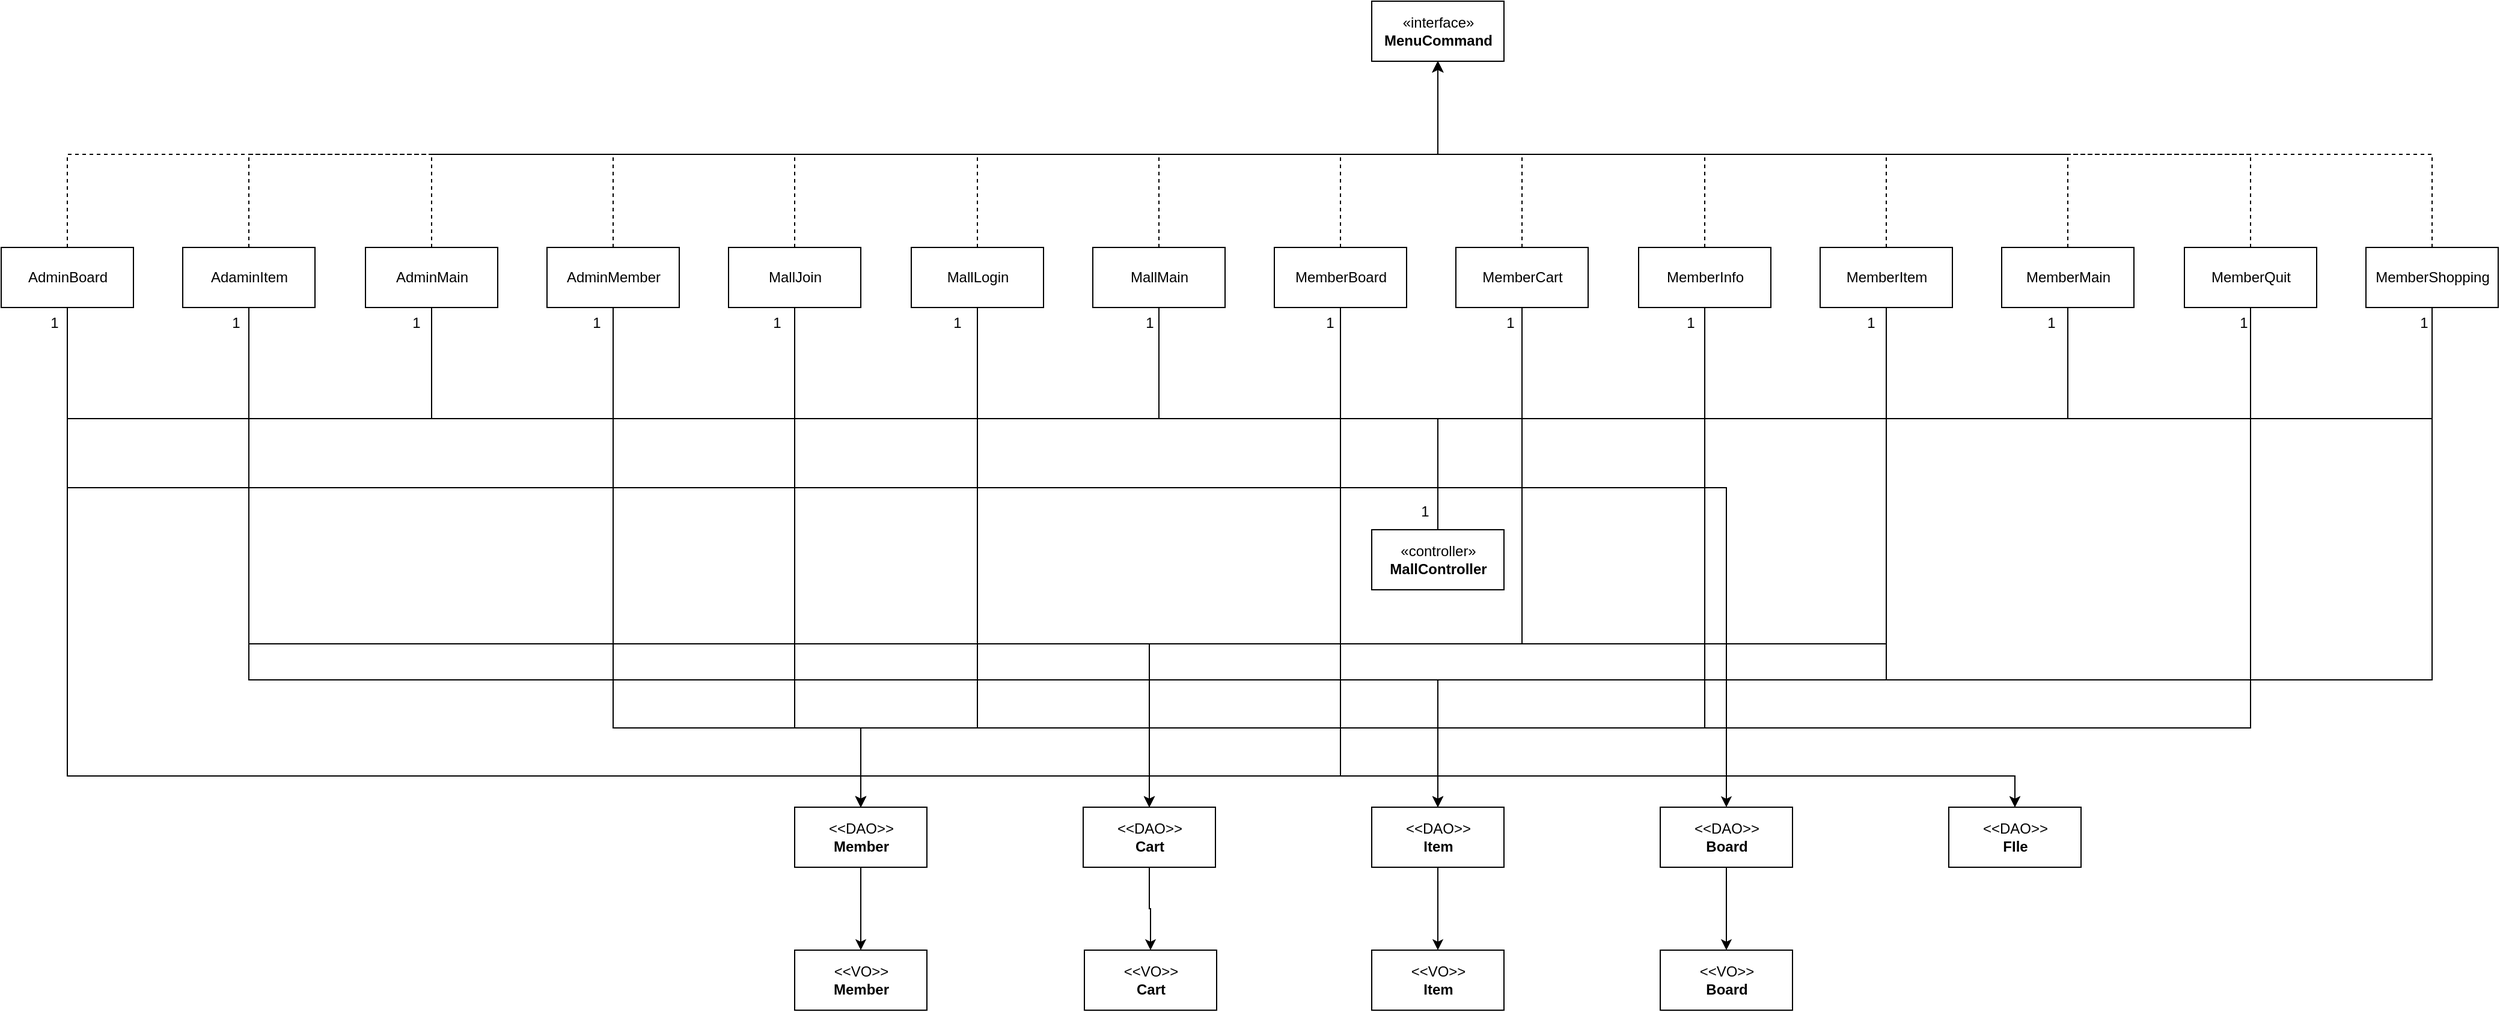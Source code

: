 <mxfile version="20.8.13" type="device"><diagram id="C5RBs43oDa-KdzZeNtuy" name="Page-1"><mxGraphModel dx="1247" dy="797" grid="1" gridSize="10" guides="1" tooltips="1" connect="1" arrows="1" fold="1" page="1" pageScale="1" pageWidth="827" pageHeight="1169" math="0" shadow="0"><root><mxCell id="WIyWlLk6GJQsqaUBKTNV-0"/><mxCell id="WIyWlLk6GJQsqaUBKTNV-1" parent="WIyWlLk6GJQsqaUBKTNV-0"/><mxCell id="x0KFIXm1l7Kb10hC2Vwd-1" value="«interface»&lt;br&gt;&lt;b&gt;MenuCommand&lt;br&gt;&lt;/b&gt;" style="html=1;movable=1;resizable=1;rotatable=1;deletable=1;editable=1;connectable=1;" parent="WIyWlLk6GJQsqaUBKTNV-1" vertex="1"><mxGeometry x="1170" y="95" width="110" height="50" as="geometry"/></mxCell><mxCell id="x0KFIXm1l7Kb10hC2Vwd-58" style="edgeStyle=orthogonalEdgeStyle;rounded=0;orthogonalLoop=1;jettySize=auto;html=1;exitX=0.5;exitY=0;exitDx=0;exitDy=0;entryX=0.5;entryY=1;entryDx=0;entryDy=0;dashed=1;" parent="WIyWlLk6GJQsqaUBKTNV-1" source="x0KFIXm1l7Kb10hC2Vwd-2" target="x0KFIXm1l7Kb10hC2Vwd-1" edge="1"><mxGeometry relative="1" as="geometry"/></mxCell><mxCell id="x0KFIXm1l7Kb10hC2Vwd-102" style="edgeStyle=orthogonalEdgeStyle;rounded=0;orthogonalLoop=1;jettySize=auto;html=1;exitX=0.5;exitY=1;exitDx=0;exitDy=0;" parent="WIyWlLk6GJQsqaUBKTNV-1" source="x0KFIXm1l7Kb10hC2Vwd-2" target="x0KFIXm1l7Kb10hC2Vwd-44" edge="1"><mxGeometry relative="1" as="geometry"><Array as="points"><mxPoint x="236" y="630"/><mxPoint x="985" y="630"/></Array></mxGeometry></mxCell><mxCell id="x0KFIXm1l7Kb10hC2Vwd-103" style="edgeStyle=orthogonalEdgeStyle;rounded=0;orthogonalLoop=1;jettySize=auto;html=1;exitX=0.5;exitY=1;exitDx=0;exitDy=0;" parent="WIyWlLk6GJQsqaUBKTNV-1" source="x0KFIXm1l7Kb10hC2Vwd-2" target="x0KFIXm1l7Kb10hC2Vwd-45" edge="1"><mxGeometry relative="1" as="geometry"><Array as="points"><mxPoint x="236" y="660"/><mxPoint x="1225" y="660"/></Array></mxGeometry></mxCell><mxCell id="U2fXulviVIfWDZ5Z0lAY-4" style="edgeStyle=orthogonalEdgeStyle;rounded=0;orthogonalLoop=1;jettySize=auto;html=1;exitX=0.5;exitY=1;exitDx=0;exitDy=0;entryX=0.5;entryY=0;entryDx=0;entryDy=0;endArrow=none;endFill=0;" edge="1" parent="WIyWlLk6GJQsqaUBKTNV-1" source="x0KFIXm1l7Kb10hC2Vwd-2" target="x0KFIXm1l7Kb10hC2Vwd-54"><mxGeometry relative="1" as="geometry"/></mxCell><mxCell id="x0KFIXm1l7Kb10hC2Vwd-2" value="AdaminItem" style="html=1;" parent="WIyWlLk6GJQsqaUBKTNV-1" vertex="1"><mxGeometry x="181" y="300" width="110" height="50" as="geometry"/></mxCell><mxCell id="x0KFIXm1l7Kb10hC2Vwd-7" value="&amp;lt;&amp;lt;VO&amp;gt;&amp;gt;&lt;br&gt;&lt;b&gt;Member&lt;/b&gt;" style="html=1;" parent="WIyWlLk6GJQsqaUBKTNV-1" vertex="1"><mxGeometry x="690" y="885" width="110" height="50" as="geometry"/></mxCell><mxCell id="x0KFIXm1l7Kb10hC2Vwd-8" value="&amp;lt;&amp;lt;VO&amp;gt;&amp;gt;&lt;br&gt;&lt;b&gt;Cart&lt;/b&gt;" style="html=1;" parent="WIyWlLk6GJQsqaUBKTNV-1" vertex="1"><mxGeometry x="931" y="885" width="110" height="50" as="geometry"/></mxCell><mxCell id="x0KFIXm1l7Kb10hC2Vwd-9" value="&amp;lt;&amp;lt;VO&amp;gt;&amp;gt;&lt;br&gt;&lt;b&gt;Item&lt;/b&gt;" style="html=1;" parent="WIyWlLk6GJQsqaUBKTNV-1" vertex="1"><mxGeometry x="1170" y="885" width="110" height="50" as="geometry"/></mxCell><mxCell id="x0KFIXm1l7Kb10hC2Vwd-10" value="&amp;lt;&amp;lt;VO&amp;gt;&amp;gt;&lt;br&gt;&lt;b&gt;Board&lt;/b&gt;" style="html=1;" parent="WIyWlLk6GJQsqaUBKTNV-1" vertex="1"><mxGeometry x="1410" y="885" width="110" height="50" as="geometry"/></mxCell><mxCell id="x0KFIXm1l7Kb10hC2Vwd-72" style="edgeStyle=orthogonalEdgeStyle;rounded=0;orthogonalLoop=1;jettySize=auto;html=1;exitX=0.5;exitY=0;exitDx=0;exitDy=0;entryX=0.5;entryY=1;entryDx=0;entryDy=0;dashed=1;" parent="WIyWlLk6GJQsqaUBKTNV-1" source="x0KFIXm1l7Kb10hC2Vwd-11" target="x0KFIXm1l7Kb10hC2Vwd-1" edge="1"><mxGeometry relative="1" as="geometry"/></mxCell><mxCell id="U2fXulviVIfWDZ5Z0lAY-5" style="edgeStyle=orthogonalEdgeStyle;rounded=0;orthogonalLoop=1;jettySize=auto;html=1;exitX=0.5;exitY=1;exitDx=0;exitDy=0;endArrow=none;endFill=0;" edge="1" parent="WIyWlLk6GJQsqaUBKTNV-1" source="x0KFIXm1l7Kb10hC2Vwd-11" target="x0KFIXm1l7Kb10hC2Vwd-54"><mxGeometry relative="1" as="geometry"/></mxCell><mxCell id="x0KFIXm1l7Kb10hC2Vwd-11" value="AdminMain" style="html=1;" parent="WIyWlLk6GJQsqaUBKTNV-1" vertex="1"><mxGeometry x="333" y="300" width="110" height="50" as="geometry"/></mxCell><mxCell id="x0KFIXm1l7Kb10hC2Vwd-73" style="edgeStyle=orthogonalEdgeStyle;rounded=0;orthogonalLoop=1;jettySize=auto;html=1;exitX=0.5;exitY=0;exitDx=0;exitDy=0;dashed=1;" parent="WIyWlLk6GJQsqaUBKTNV-1" source="x0KFIXm1l7Kb10hC2Vwd-18" target="x0KFIXm1l7Kb10hC2Vwd-1" edge="1"><mxGeometry relative="1" as="geometry"/></mxCell><mxCell id="x0KFIXm1l7Kb10hC2Vwd-104" style="edgeStyle=orthogonalEdgeStyle;rounded=0;orthogonalLoop=1;jettySize=auto;html=1;exitX=0.5;exitY=1;exitDx=0;exitDy=0;" parent="WIyWlLk6GJQsqaUBKTNV-1" source="x0KFIXm1l7Kb10hC2Vwd-18" target="x0KFIXm1l7Kb10hC2Vwd-43" edge="1"><mxGeometry relative="1" as="geometry"><Array as="points"><mxPoint x="539" y="700"/><mxPoint x="745" y="700"/></Array></mxGeometry></mxCell><mxCell id="U2fXulviVIfWDZ5Z0lAY-7" style="edgeStyle=orthogonalEdgeStyle;rounded=0;orthogonalLoop=1;jettySize=auto;html=1;exitX=0.5;exitY=1;exitDx=0;exitDy=0;endArrow=none;endFill=0;" edge="1" parent="WIyWlLk6GJQsqaUBKTNV-1" source="x0KFIXm1l7Kb10hC2Vwd-18" target="x0KFIXm1l7Kb10hC2Vwd-54"><mxGeometry relative="1" as="geometry"/></mxCell><mxCell id="x0KFIXm1l7Kb10hC2Vwd-18" value="AdminMember" style="html=1;" parent="WIyWlLk6GJQsqaUBKTNV-1" vertex="1"><mxGeometry x="484" y="300" width="110" height="50" as="geometry"/></mxCell><mxCell id="x0KFIXm1l7Kb10hC2Vwd-65" style="edgeStyle=orthogonalEdgeStyle;rounded=0;orthogonalLoop=1;jettySize=auto;html=1;exitX=0.5;exitY=0;exitDx=0;exitDy=0;dashed=1;" parent="WIyWlLk6GJQsqaUBKTNV-1" source="x0KFIXm1l7Kb10hC2Vwd-19" target="x0KFIXm1l7Kb10hC2Vwd-1" edge="1"><mxGeometry relative="1" as="geometry"/></mxCell><mxCell id="x0KFIXm1l7Kb10hC2Vwd-105" style="edgeStyle=orthogonalEdgeStyle;rounded=0;orthogonalLoop=1;jettySize=auto;html=1;exitX=0.5;exitY=1;exitDx=0;exitDy=0;" parent="WIyWlLk6GJQsqaUBKTNV-1" source="x0KFIXm1l7Kb10hC2Vwd-19" target="x0KFIXm1l7Kb10hC2Vwd-43" edge="1"><mxGeometry relative="1" as="geometry"><Array as="points"><mxPoint x="842" y="700"/><mxPoint x="745" y="700"/></Array></mxGeometry></mxCell><mxCell id="U2fXulviVIfWDZ5Z0lAY-10" style="edgeStyle=orthogonalEdgeStyle;rounded=0;orthogonalLoop=1;jettySize=auto;html=1;exitX=0.5;exitY=1;exitDx=0;exitDy=0;endArrow=none;endFill=0;" edge="1" parent="WIyWlLk6GJQsqaUBKTNV-1" source="x0KFIXm1l7Kb10hC2Vwd-19" target="x0KFIXm1l7Kb10hC2Vwd-54"><mxGeometry relative="1" as="geometry"/></mxCell><mxCell id="x0KFIXm1l7Kb10hC2Vwd-19" value="MallLogin" style="html=1;" parent="WIyWlLk6GJQsqaUBKTNV-1" vertex="1"><mxGeometry x="787" y="300" width="110" height="50" as="geometry"/></mxCell><mxCell id="x0KFIXm1l7Kb10hC2Vwd-56" style="edgeStyle=orthogonalEdgeStyle;rounded=0;orthogonalLoop=1;jettySize=auto;html=1;exitX=0.5;exitY=0;exitDx=0;exitDy=0;entryX=0.5;entryY=1;entryDx=0;entryDy=0;dashed=1;" parent="WIyWlLk6GJQsqaUBKTNV-1" source="x0KFIXm1l7Kb10hC2Vwd-27" target="x0KFIXm1l7Kb10hC2Vwd-1" edge="1"><mxGeometry relative="1" as="geometry"/></mxCell><mxCell id="x0KFIXm1l7Kb10hC2Vwd-100" style="edgeStyle=orthogonalEdgeStyle;rounded=0;orthogonalLoop=1;jettySize=auto;html=1;exitX=0.5;exitY=1;exitDx=0;exitDy=0;" parent="WIyWlLk6GJQsqaUBKTNV-1" source="x0KFIXm1l7Kb10hC2Vwd-27" target="x0KFIXm1l7Kb10hC2Vwd-46" edge="1"><mxGeometry relative="1" as="geometry"><Array as="points"><mxPoint x="85" y="500"/><mxPoint x="1465" y="500"/></Array></mxGeometry></mxCell><mxCell id="x0KFIXm1l7Kb10hC2Vwd-101" style="edgeStyle=orthogonalEdgeStyle;rounded=0;orthogonalLoop=1;jettySize=auto;html=1;exitX=0.5;exitY=1;exitDx=0;exitDy=0;" parent="WIyWlLk6GJQsqaUBKTNV-1" source="x0KFIXm1l7Kb10hC2Vwd-27" target="x0KFIXm1l7Kb10hC2Vwd-47" edge="1"><mxGeometry relative="1" as="geometry"><Array as="points"><mxPoint x="85" y="740"/><mxPoint x="1705" y="740"/></Array></mxGeometry></mxCell><mxCell id="U2fXulviVIfWDZ5Z0lAY-3" style="edgeStyle=orthogonalEdgeStyle;rounded=0;orthogonalLoop=1;jettySize=auto;html=1;exitX=0.5;exitY=1;exitDx=0;exitDy=0;entryX=0.5;entryY=0;entryDx=0;entryDy=0;endArrow=none;endFill=0;" edge="1" parent="WIyWlLk6GJQsqaUBKTNV-1" source="x0KFIXm1l7Kb10hC2Vwd-27" target="x0KFIXm1l7Kb10hC2Vwd-54"><mxGeometry relative="1" as="geometry"/></mxCell><mxCell id="x0KFIXm1l7Kb10hC2Vwd-27" value="AdminBoard" style="html=1;" parent="WIyWlLk6GJQsqaUBKTNV-1" vertex="1"><mxGeometry x="30" y="300" width="110" height="50" as="geometry"/></mxCell><mxCell id="x0KFIXm1l7Kb10hC2Vwd-63" style="edgeStyle=orthogonalEdgeStyle;rounded=0;orthogonalLoop=1;jettySize=auto;html=1;exitX=0.5;exitY=0;exitDx=0;exitDy=0;entryX=0.5;entryY=1;entryDx=0;entryDy=0;dashed=1;" parent="WIyWlLk6GJQsqaUBKTNV-1" source="x0KFIXm1l7Kb10hC2Vwd-34" target="x0KFIXm1l7Kb10hC2Vwd-1" edge="1"><mxGeometry relative="1" as="geometry"/></mxCell><mxCell id="x0KFIXm1l7Kb10hC2Vwd-106" style="edgeStyle=orthogonalEdgeStyle;rounded=0;orthogonalLoop=1;jettySize=auto;html=1;exitX=0.5;exitY=1;exitDx=0;exitDy=0;" parent="WIyWlLk6GJQsqaUBKTNV-1" source="x0KFIXm1l7Kb10hC2Vwd-34" target="x0KFIXm1l7Kb10hC2Vwd-43" edge="1"><mxGeometry relative="1" as="geometry"><Array as="points"><mxPoint x="690" y="700"/><mxPoint x="745" y="700"/></Array></mxGeometry></mxCell><mxCell id="U2fXulviVIfWDZ5Z0lAY-9" style="edgeStyle=orthogonalEdgeStyle;rounded=0;orthogonalLoop=1;jettySize=auto;html=1;exitX=0.5;exitY=1;exitDx=0;exitDy=0;entryX=0.5;entryY=0;entryDx=0;entryDy=0;endArrow=none;endFill=0;" edge="1" parent="WIyWlLk6GJQsqaUBKTNV-1" source="x0KFIXm1l7Kb10hC2Vwd-34" target="x0KFIXm1l7Kb10hC2Vwd-54"><mxGeometry relative="1" as="geometry"/></mxCell><mxCell id="x0KFIXm1l7Kb10hC2Vwd-34" value="MallJoin" style="html=1;" parent="WIyWlLk6GJQsqaUBKTNV-1" vertex="1"><mxGeometry x="635" y="300" width="110" height="50" as="geometry"/></mxCell><mxCell id="x0KFIXm1l7Kb10hC2Vwd-67" style="edgeStyle=orthogonalEdgeStyle;rounded=0;orthogonalLoop=1;jettySize=auto;html=1;exitX=0.5;exitY=0;exitDx=0;exitDy=0;dashed=1;" parent="WIyWlLk6GJQsqaUBKTNV-1" source="x0KFIXm1l7Kb10hC2Vwd-35" target="x0KFIXm1l7Kb10hC2Vwd-1" edge="1"><mxGeometry relative="1" as="geometry"/></mxCell><mxCell id="U2fXulviVIfWDZ5Z0lAY-11" style="edgeStyle=orthogonalEdgeStyle;rounded=0;orthogonalLoop=1;jettySize=auto;html=1;exitX=0.5;exitY=1;exitDx=0;exitDy=0;entryX=0.5;entryY=0;entryDx=0;entryDy=0;endArrow=none;endFill=0;" edge="1" parent="WIyWlLk6GJQsqaUBKTNV-1" source="x0KFIXm1l7Kb10hC2Vwd-35" target="x0KFIXm1l7Kb10hC2Vwd-54"><mxGeometry relative="1" as="geometry"/></mxCell><mxCell id="x0KFIXm1l7Kb10hC2Vwd-35" value="MallMain" style="html=1;" parent="WIyWlLk6GJQsqaUBKTNV-1" vertex="1"><mxGeometry x="938" y="300" width="110" height="50" as="geometry"/></mxCell><mxCell id="x0KFIXm1l7Kb10hC2Vwd-74" style="edgeStyle=orthogonalEdgeStyle;rounded=0;orthogonalLoop=1;jettySize=auto;html=1;exitX=0.5;exitY=0;exitDx=0;exitDy=0;dashed=1;" parent="WIyWlLk6GJQsqaUBKTNV-1" source="x0KFIXm1l7Kb10hC2Vwd-36" target="x0KFIXm1l7Kb10hC2Vwd-1" edge="1"><mxGeometry relative="1" as="geometry"/></mxCell><mxCell id="x0KFIXm1l7Kb10hC2Vwd-107" style="edgeStyle=orthogonalEdgeStyle;rounded=0;orthogonalLoop=1;jettySize=auto;html=1;exitX=0.5;exitY=1;exitDx=0;exitDy=0;" parent="WIyWlLk6GJQsqaUBKTNV-1" source="x0KFIXm1l7Kb10hC2Vwd-36" target="x0KFIXm1l7Kb10hC2Vwd-47" edge="1"><mxGeometry relative="1" as="geometry"><Array as="points"><mxPoint x="1144" y="740"/><mxPoint x="1705" y="740"/></Array></mxGeometry></mxCell><mxCell id="x0KFIXm1l7Kb10hC2Vwd-108" style="edgeStyle=orthogonalEdgeStyle;rounded=0;orthogonalLoop=1;jettySize=auto;html=1;exitX=0.5;exitY=1;exitDx=0;exitDy=0;entryX=0.5;entryY=0;entryDx=0;entryDy=0;" parent="WIyWlLk6GJQsqaUBKTNV-1" source="x0KFIXm1l7Kb10hC2Vwd-36" target="x0KFIXm1l7Kb10hC2Vwd-43" edge="1"><mxGeometry relative="1" as="geometry"><Array as="points"><mxPoint x="1144" y="700"/><mxPoint x="745" y="700"/></Array></mxGeometry></mxCell><mxCell id="U2fXulviVIfWDZ5Z0lAY-12" style="edgeStyle=orthogonalEdgeStyle;rounded=0;orthogonalLoop=1;jettySize=auto;html=1;exitX=0.5;exitY=1;exitDx=0;exitDy=0;endArrow=none;endFill=0;" edge="1" parent="WIyWlLk6GJQsqaUBKTNV-1" source="x0KFIXm1l7Kb10hC2Vwd-36" target="x0KFIXm1l7Kb10hC2Vwd-54"><mxGeometry relative="1" as="geometry"/></mxCell><mxCell id="x0KFIXm1l7Kb10hC2Vwd-36" value="MemberBoard" style="html=1;" parent="WIyWlLk6GJQsqaUBKTNV-1" vertex="1"><mxGeometry x="1089" y="300" width="110" height="50" as="geometry"/></mxCell><mxCell id="x0KFIXm1l7Kb10hC2Vwd-76" style="edgeStyle=orthogonalEdgeStyle;rounded=0;orthogonalLoop=1;jettySize=auto;html=1;exitX=0.5;exitY=0;exitDx=0;exitDy=0;entryX=0.5;entryY=1;entryDx=0;entryDy=0;dashed=1;" parent="WIyWlLk6GJQsqaUBKTNV-1" source="x0KFIXm1l7Kb10hC2Vwd-37" target="x0KFIXm1l7Kb10hC2Vwd-1" edge="1"><mxGeometry relative="1" as="geometry"/></mxCell><mxCell id="x0KFIXm1l7Kb10hC2Vwd-110" style="edgeStyle=orthogonalEdgeStyle;rounded=0;orthogonalLoop=1;jettySize=auto;html=1;exitX=0.5;exitY=1;exitDx=0;exitDy=0;entryX=0.5;entryY=0;entryDx=0;entryDy=0;" parent="WIyWlLk6GJQsqaUBKTNV-1" source="x0KFIXm1l7Kb10hC2Vwd-37" target="x0KFIXm1l7Kb10hC2Vwd-43" edge="1"><mxGeometry relative="1" as="geometry"><Array as="points"><mxPoint x="1447" y="700"/><mxPoint x="745" y="700"/></Array></mxGeometry></mxCell><mxCell id="U2fXulviVIfWDZ5Z0lAY-14" style="edgeStyle=orthogonalEdgeStyle;rounded=0;orthogonalLoop=1;jettySize=auto;html=1;exitX=0.5;exitY=1;exitDx=0;exitDy=0;endArrow=none;endFill=0;" edge="1" parent="WIyWlLk6GJQsqaUBKTNV-1" source="x0KFIXm1l7Kb10hC2Vwd-37" target="x0KFIXm1l7Kb10hC2Vwd-54"><mxGeometry relative="1" as="geometry"/></mxCell><mxCell id="x0KFIXm1l7Kb10hC2Vwd-37" value="MemberInfo" style="html=1;" parent="WIyWlLk6GJQsqaUBKTNV-1" vertex="1"><mxGeometry x="1392" y="300" width="110" height="50" as="geometry"/></mxCell><mxCell id="x0KFIXm1l7Kb10hC2Vwd-75" style="edgeStyle=orthogonalEdgeStyle;rounded=0;orthogonalLoop=1;jettySize=auto;html=1;exitX=0.5;exitY=0;exitDx=0;exitDy=0;dashed=1;" parent="WIyWlLk6GJQsqaUBKTNV-1" source="x0KFIXm1l7Kb10hC2Vwd-38" target="x0KFIXm1l7Kb10hC2Vwd-1" edge="1"><mxGeometry relative="1" as="geometry"/></mxCell><mxCell id="x0KFIXm1l7Kb10hC2Vwd-109" style="edgeStyle=orthogonalEdgeStyle;rounded=0;orthogonalLoop=1;jettySize=auto;html=1;exitX=0.5;exitY=1;exitDx=0;exitDy=0;" parent="WIyWlLk6GJQsqaUBKTNV-1" source="x0KFIXm1l7Kb10hC2Vwd-38" target="x0KFIXm1l7Kb10hC2Vwd-44" edge="1"><mxGeometry relative="1" as="geometry"><Array as="points"><mxPoint x="1295" y="630"/><mxPoint x="985" y="630"/></Array></mxGeometry></mxCell><mxCell id="U2fXulviVIfWDZ5Z0lAY-13" style="edgeStyle=orthogonalEdgeStyle;rounded=0;orthogonalLoop=1;jettySize=auto;html=1;exitX=0.5;exitY=1;exitDx=0;exitDy=0;endArrow=none;endFill=0;" edge="1" parent="WIyWlLk6GJQsqaUBKTNV-1" source="x0KFIXm1l7Kb10hC2Vwd-38" target="x0KFIXm1l7Kb10hC2Vwd-54"><mxGeometry relative="1" as="geometry"/></mxCell><mxCell id="x0KFIXm1l7Kb10hC2Vwd-38" value="MemberCart" style="html=1;" parent="WIyWlLk6GJQsqaUBKTNV-1" vertex="1"><mxGeometry x="1240" y="300" width="110" height="50" as="geometry"/></mxCell><mxCell id="x0KFIXm1l7Kb10hC2Vwd-77" style="edgeStyle=orthogonalEdgeStyle;rounded=0;orthogonalLoop=1;jettySize=auto;html=1;exitX=0.5;exitY=0;exitDx=0;exitDy=0;dashed=1;" parent="WIyWlLk6GJQsqaUBKTNV-1" source="x0KFIXm1l7Kb10hC2Vwd-39" target="x0KFIXm1l7Kb10hC2Vwd-1" edge="1"><mxGeometry relative="1" as="geometry"/></mxCell><mxCell id="x0KFIXm1l7Kb10hC2Vwd-112" style="edgeStyle=orthogonalEdgeStyle;rounded=0;orthogonalLoop=1;jettySize=auto;html=1;exitX=0.5;exitY=1;exitDx=0;exitDy=0;entryX=0.5;entryY=0;entryDx=0;entryDy=0;" parent="WIyWlLk6GJQsqaUBKTNV-1" source="x0KFIXm1l7Kb10hC2Vwd-39" target="x0KFIXm1l7Kb10hC2Vwd-44" edge="1"><mxGeometry relative="1" as="geometry"><Array as="points"><mxPoint x="1598" y="630"/><mxPoint x="985" y="630"/></Array></mxGeometry></mxCell><mxCell id="x0KFIXm1l7Kb10hC2Vwd-113" style="edgeStyle=orthogonalEdgeStyle;rounded=0;orthogonalLoop=1;jettySize=auto;html=1;exitX=0.5;exitY=1;exitDx=0;exitDy=0;entryX=0.5;entryY=0;entryDx=0;entryDy=0;" parent="WIyWlLk6GJQsqaUBKTNV-1" source="x0KFIXm1l7Kb10hC2Vwd-39" target="x0KFIXm1l7Kb10hC2Vwd-45" edge="1"><mxGeometry relative="1" as="geometry"><Array as="points"><mxPoint x="1598" y="660"/><mxPoint x="1225" y="660"/></Array></mxGeometry></mxCell><mxCell id="U2fXulviVIfWDZ5Z0lAY-15" style="edgeStyle=orthogonalEdgeStyle;rounded=0;orthogonalLoop=1;jettySize=auto;html=1;exitX=0.5;exitY=1;exitDx=0;exitDy=0;endArrow=none;endFill=0;" edge="1" parent="WIyWlLk6GJQsqaUBKTNV-1" source="x0KFIXm1l7Kb10hC2Vwd-39" target="x0KFIXm1l7Kb10hC2Vwd-54"><mxGeometry relative="1" as="geometry"/></mxCell><mxCell id="x0KFIXm1l7Kb10hC2Vwd-39" value="MemberItem" style="html=1;" parent="WIyWlLk6GJQsqaUBKTNV-1" vertex="1"><mxGeometry x="1543" y="300" width="110" height="50" as="geometry"/></mxCell><mxCell id="x0KFIXm1l7Kb10hC2Vwd-78" style="edgeStyle=orthogonalEdgeStyle;rounded=0;orthogonalLoop=1;jettySize=auto;html=1;exitX=0.5;exitY=0;exitDx=0;exitDy=0;dashed=1;" parent="WIyWlLk6GJQsqaUBKTNV-1" source="x0KFIXm1l7Kb10hC2Vwd-40" target="x0KFIXm1l7Kb10hC2Vwd-1" edge="1"><mxGeometry relative="1" as="geometry"/></mxCell><mxCell id="U2fXulviVIfWDZ5Z0lAY-16" style="edgeStyle=orthogonalEdgeStyle;rounded=0;orthogonalLoop=1;jettySize=auto;html=1;exitX=0.5;exitY=1;exitDx=0;exitDy=0;endArrow=none;endFill=0;" edge="1" parent="WIyWlLk6GJQsqaUBKTNV-1" source="x0KFIXm1l7Kb10hC2Vwd-40" target="x0KFIXm1l7Kb10hC2Vwd-54"><mxGeometry relative="1" as="geometry"/></mxCell><mxCell id="x0KFIXm1l7Kb10hC2Vwd-40" value="MemberMain" style="html=1;" parent="WIyWlLk6GJQsqaUBKTNV-1" vertex="1"><mxGeometry x="1694" y="300" width="110" height="50" as="geometry"/></mxCell><mxCell id="x0KFIXm1l7Kb10hC2Vwd-79" style="edgeStyle=orthogonalEdgeStyle;rounded=0;orthogonalLoop=1;jettySize=auto;html=1;exitX=0.5;exitY=0;exitDx=0;exitDy=0;dashed=1;" parent="WIyWlLk6GJQsqaUBKTNV-1" source="x0KFIXm1l7Kb10hC2Vwd-41" target="x0KFIXm1l7Kb10hC2Vwd-1" edge="1"><mxGeometry relative="1" as="geometry"/></mxCell><mxCell id="x0KFIXm1l7Kb10hC2Vwd-114" style="edgeStyle=orthogonalEdgeStyle;rounded=0;orthogonalLoop=1;jettySize=auto;html=1;exitX=0.5;exitY=1;exitDx=0;exitDy=0;" parent="WIyWlLk6GJQsqaUBKTNV-1" source="x0KFIXm1l7Kb10hC2Vwd-41" target="x0KFIXm1l7Kb10hC2Vwd-43" edge="1"><mxGeometry relative="1" as="geometry"><Array as="points"><mxPoint x="1901" y="700"/><mxPoint x="745" y="700"/></Array></mxGeometry></mxCell><mxCell id="U2fXulviVIfWDZ5Z0lAY-17" style="edgeStyle=orthogonalEdgeStyle;rounded=0;orthogonalLoop=1;jettySize=auto;html=1;exitX=0.5;exitY=1;exitDx=0;exitDy=0;endArrow=none;endFill=0;" edge="1" parent="WIyWlLk6GJQsqaUBKTNV-1" source="x0KFIXm1l7Kb10hC2Vwd-41" target="x0KFIXm1l7Kb10hC2Vwd-54"><mxGeometry relative="1" as="geometry"/></mxCell><mxCell id="x0KFIXm1l7Kb10hC2Vwd-41" value="MemberQuit" style="html=1;" parent="WIyWlLk6GJQsqaUBKTNV-1" vertex="1"><mxGeometry x="1846" y="300" width="110" height="50" as="geometry"/></mxCell><mxCell id="x0KFIXm1l7Kb10hC2Vwd-80" style="edgeStyle=orthogonalEdgeStyle;rounded=0;orthogonalLoop=1;jettySize=auto;html=1;exitX=0.5;exitY=0;exitDx=0;exitDy=0;dashed=1;" parent="WIyWlLk6GJQsqaUBKTNV-1" source="x0KFIXm1l7Kb10hC2Vwd-42" target="x0KFIXm1l7Kb10hC2Vwd-1" edge="1"><mxGeometry relative="1" as="geometry"/></mxCell><mxCell id="x0KFIXm1l7Kb10hC2Vwd-115" style="edgeStyle=orthogonalEdgeStyle;rounded=0;orthogonalLoop=1;jettySize=auto;html=1;exitX=0.5;exitY=1;exitDx=0;exitDy=0;" parent="WIyWlLk6GJQsqaUBKTNV-1" source="x0KFIXm1l7Kb10hC2Vwd-42" target="x0KFIXm1l7Kb10hC2Vwd-45" edge="1"><mxGeometry relative="1" as="geometry"><Array as="points"><mxPoint x="2052" y="660"/><mxPoint x="1225" y="660"/></Array></mxGeometry></mxCell><mxCell id="U2fXulviVIfWDZ5Z0lAY-18" style="edgeStyle=orthogonalEdgeStyle;rounded=0;orthogonalLoop=1;jettySize=auto;html=1;exitX=0.5;exitY=1;exitDx=0;exitDy=0;endArrow=none;endFill=0;" edge="1" parent="WIyWlLk6GJQsqaUBKTNV-1" source="x0KFIXm1l7Kb10hC2Vwd-42" target="x0KFIXm1l7Kb10hC2Vwd-54"><mxGeometry relative="1" as="geometry"/></mxCell><mxCell id="x0KFIXm1l7Kb10hC2Vwd-42" value="MemberShopping" style="html=1;" parent="WIyWlLk6GJQsqaUBKTNV-1" vertex="1"><mxGeometry x="1997" y="300" width="110" height="50" as="geometry"/></mxCell><mxCell id="x0KFIXm1l7Kb10hC2Vwd-120" style="edgeStyle=orthogonalEdgeStyle;rounded=0;orthogonalLoop=1;jettySize=auto;html=1;exitX=0.5;exitY=1;exitDx=0;exitDy=0;entryX=0.5;entryY=0;entryDx=0;entryDy=0;" parent="WIyWlLk6GJQsqaUBKTNV-1" source="x0KFIXm1l7Kb10hC2Vwd-43" target="x0KFIXm1l7Kb10hC2Vwd-7" edge="1"><mxGeometry relative="1" as="geometry"/></mxCell><mxCell id="x0KFIXm1l7Kb10hC2Vwd-43" value="&amp;lt;&amp;lt;DAO&amp;gt;&amp;gt;&lt;br&gt;&lt;b&gt;Member&lt;/b&gt;" style="html=1;" parent="WIyWlLk6GJQsqaUBKTNV-1" vertex="1"><mxGeometry x="690" y="766" width="110" height="50" as="geometry"/></mxCell><mxCell id="x0KFIXm1l7Kb10hC2Vwd-121" style="edgeStyle=orthogonalEdgeStyle;rounded=0;orthogonalLoop=1;jettySize=auto;html=1;exitX=0.5;exitY=1;exitDx=0;exitDy=0;" parent="WIyWlLk6GJQsqaUBKTNV-1" source="x0KFIXm1l7Kb10hC2Vwd-44" target="x0KFIXm1l7Kb10hC2Vwd-8" edge="1"><mxGeometry relative="1" as="geometry"/></mxCell><mxCell id="x0KFIXm1l7Kb10hC2Vwd-44" value="&amp;lt;&amp;lt;DAO&amp;gt;&amp;gt;&lt;br&gt;&lt;b&gt;Cart&lt;/b&gt;" style="html=1;" parent="WIyWlLk6GJQsqaUBKTNV-1" vertex="1"><mxGeometry x="930" y="766" width="110" height="50" as="geometry"/></mxCell><mxCell id="x0KFIXm1l7Kb10hC2Vwd-122" style="edgeStyle=orthogonalEdgeStyle;rounded=0;orthogonalLoop=1;jettySize=auto;html=1;exitX=0.5;exitY=1;exitDx=0;exitDy=0;" parent="WIyWlLk6GJQsqaUBKTNV-1" source="x0KFIXm1l7Kb10hC2Vwd-45" target="x0KFIXm1l7Kb10hC2Vwd-9" edge="1"><mxGeometry relative="1" as="geometry"/></mxCell><mxCell id="x0KFIXm1l7Kb10hC2Vwd-45" value="&amp;lt;&amp;lt;DAO&amp;gt;&amp;gt;&lt;br&gt;&lt;b&gt;Item&lt;/b&gt;" style="html=1;" parent="WIyWlLk6GJQsqaUBKTNV-1" vertex="1"><mxGeometry x="1170" y="766" width="110" height="50" as="geometry"/></mxCell><mxCell id="x0KFIXm1l7Kb10hC2Vwd-123" style="edgeStyle=orthogonalEdgeStyle;rounded=0;orthogonalLoop=1;jettySize=auto;html=1;exitX=0.5;exitY=1;exitDx=0;exitDy=0;" parent="WIyWlLk6GJQsqaUBKTNV-1" source="x0KFIXm1l7Kb10hC2Vwd-46" target="x0KFIXm1l7Kb10hC2Vwd-10" edge="1"><mxGeometry relative="1" as="geometry"/></mxCell><mxCell id="x0KFIXm1l7Kb10hC2Vwd-46" value="&amp;lt;&amp;lt;DAO&amp;gt;&amp;gt;&lt;br&gt;&lt;b&gt;Board&lt;/b&gt;" style="html=1;" parent="WIyWlLk6GJQsqaUBKTNV-1" vertex="1"><mxGeometry x="1410" y="766" width="110" height="50" as="geometry"/></mxCell><mxCell id="x0KFIXm1l7Kb10hC2Vwd-47" value="&amp;lt;&amp;lt;DAO&amp;gt;&amp;gt;&lt;br&gt;&lt;b&gt;FIle&lt;/b&gt;" style="html=1;" parent="WIyWlLk6GJQsqaUBKTNV-1" vertex="1"><mxGeometry x="1650" y="766" width="110" height="50" as="geometry"/></mxCell><mxCell id="x0KFIXm1l7Kb10hC2Vwd-54" value="«controller»&lt;br&gt;&lt;b&gt;MallController&lt;br&gt;&lt;/b&gt;" style="html=1;movable=1;resizable=1;rotatable=1;deletable=1;editable=1;connectable=1;" parent="WIyWlLk6GJQsqaUBKTNV-1" vertex="1"><mxGeometry x="1170" y="535" width="110" height="50" as="geometry"/></mxCell><mxCell id="U2fXulviVIfWDZ5Z0lAY-24" value="1" style="text;html=1;align=center;verticalAlign=middle;resizable=0;points=[];autosize=1;strokeColor=none;fillColor=none;" vertex="1" parent="WIyWlLk6GJQsqaUBKTNV-1"><mxGeometry x="59" y="348" width="30" height="30" as="geometry"/></mxCell><mxCell id="U2fXulviVIfWDZ5Z0lAY-25" value="1" style="text;html=1;align=center;verticalAlign=middle;resizable=0;points=[];autosize=1;strokeColor=none;fillColor=none;" vertex="1" parent="WIyWlLk6GJQsqaUBKTNV-1"><mxGeometry x="210" y="348" width="30" height="30" as="geometry"/></mxCell><mxCell id="U2fXulviVIfWDZ5Z0lAY-26" value="1" style="text;html=1;align=center;verticalAlign=middle;resizable=0;points=[];autosize=1;strokeColor=none;fillColor=none;" vertex="1" parent="WIyWlLk6GJQsqaUBKTNV-1"><mxGeometry x="360" y="348" width="30" height="30" as="geometry"/></mxCell><mxCell id="U2fXulviVIfWDZ5Z0lAY-27" value="1" style="text;html=1;align=center;verticalAlign=middle;resizable=0;points=[];autosize=1;strokeColor=none;fillColor=none;" vertex="1" parent="WIyWlLk6GJQsqaUBKTNV-1"><mxGeometry x="510" y="348" width="30" height="30" as="geometry"/></mxCell><mxCell id="U2fXulviVIfWDZ5Z0lAY-28" value="1" style="text;html=1;align=center;verticalAlign=middle;resizable=0;points=[];autosize=1;strokeColor=none;fillColor=none;" vertex="1" parent="WIyWlLk6GJQsqaUBKTNV-1"><mxGeometry x="660" y="348" width="30" height="30" as="geometry"/></mxCell><mxCell id="U2fXulviVIfWDZ5Z0lAY-29" value="1" style="text;html=1;align=center;verticalAlign=middle;resizable=0;points=[];autosize=1;strokeColor=none;fillColor=none;" vertex="1" parent="WIyWlLk6GJQsqaUBKTNV-1"><mxGeometry x="810" y="348" width="30" height="30" as="geometry"/></mxCell><mxCell id="U2fXulviVIfWDZ5Z0lAY-30" value="1" style="text;html=1;align=center;verticalAlign=middle;resizable=0;points=[];autosize=1;strokeColor=none;fillColor=none;" vertex="1" parent="WIyWlLk6GJQsqaUBKTNV-1"><mxGeometry x="970" y="348" width="30" height="30" as="geometry"/></mxCell><mxCell id="U2fXulviVIfWDZ5Z0lAY-31" value="1" style="text;html=1;align=center;verticalAlign=middle;resizable=0;points=[];autosize=1;strokeColor=none;fillColor=none;" vertex="1" parent="WIyWlLk6GJQsqaUBKTNV-1"><mxGeometry x="1120" y="348" width="30" height="30" as="geometry"/></mxCell><mxCell id="U2fXulviVIfWDZ5Z0lAY-32" value="1" style="text;html=1;align=center;verticalAlign=middle;resizable=0;points=[];autosize=1;strokeColor=none;fillColor=none;" vertex="1" parent="WIyWlLk6GJQsqaUBKTNV-1"><mxGeometry x="1270" y="348" width="30" height="30" as="geometry"/></mxCell><mxCell id="U2fXulviVIfWDZ5Z0lAY-33" value="1" style="text;html=1;align=center;verticalAlign=middle;resizable=0;points=[];autosize=1;strokeColor=none;fillColor=none;" vertex="1" parent="WIyWlLk6GJQsqaUBKTNV-1"><mxGeometry x="1420" y="348" width="30" height="30" as="geometry"/></mxCell><mxCell id="U2fXulviVIfWDZ5Z0lAY-34" value="1" style="text;html=1;align=center;verticalAlign=middle;resizable=0;points=[];autosize=1;strokeColor=none;fillColor=none;" vertex="1" parent="WIyWlLk6GJQsqaUBKTNV-1"><mxGeometry x="1570" y="348" width="30" height="30" as="geometry"/></mxCell><mxCell id="U2fXulviVIfWDZ5Z0lAY-35" value="1" style="text;html=1;align=center;verticalAlign=middle;resizable=0;points=[];autosize=1;strokeColor=none;fillColor=none;" vertex="1" parent="WIyWlLk6GJQsqaUBKTNV-1"><mxGeometry x="1720" y="348" width="30" height="30" as="geometry"/></mxCell><mxCell id="U2fXulviVIfWDZ5Z0lAY-36" value="1" style="text;html=1;align=center;verticalAlign=middle;resizable=0;points=[];autosize=1;strokeColor=none;fillColor=none;" vertex="1" parent="WIyWlLk6GJQsqaUBKTNV-1"><mxGeometry x="1880" y="348" width="30" height="30" as="geometry"/></mxCell><mxCell id="U2fXulviVIfWDZ5Z0lAY-37" value="1" style="text;html=1;align=center;verticalAlign=middle;resizable=0;points=[];autosize=1;strokeColor=none;fillColor=none;" vertex="1" parent="WIyWlLk6GJQsqaUBKTNV-1"><mxGeometry x="2030" y="348" width="30" height="30" as="geometry"/></mxCell><mxCell id="U2fXulviVIfWDZ5Z0lAY-38" value="1" style="text;html=1;align=center;verticalAlign=middle;resizable=0;points=[];autosize=1;strokeColor=none;fillColor=none;" vertex="1" parent="WIyWlLk6GJQsqaUBKTNV-1"><mxGeometry x="1199" y="505" width="30" height="30" as="geometry"/></mxCell></root></mxGraphModel></diagram></mxfile>